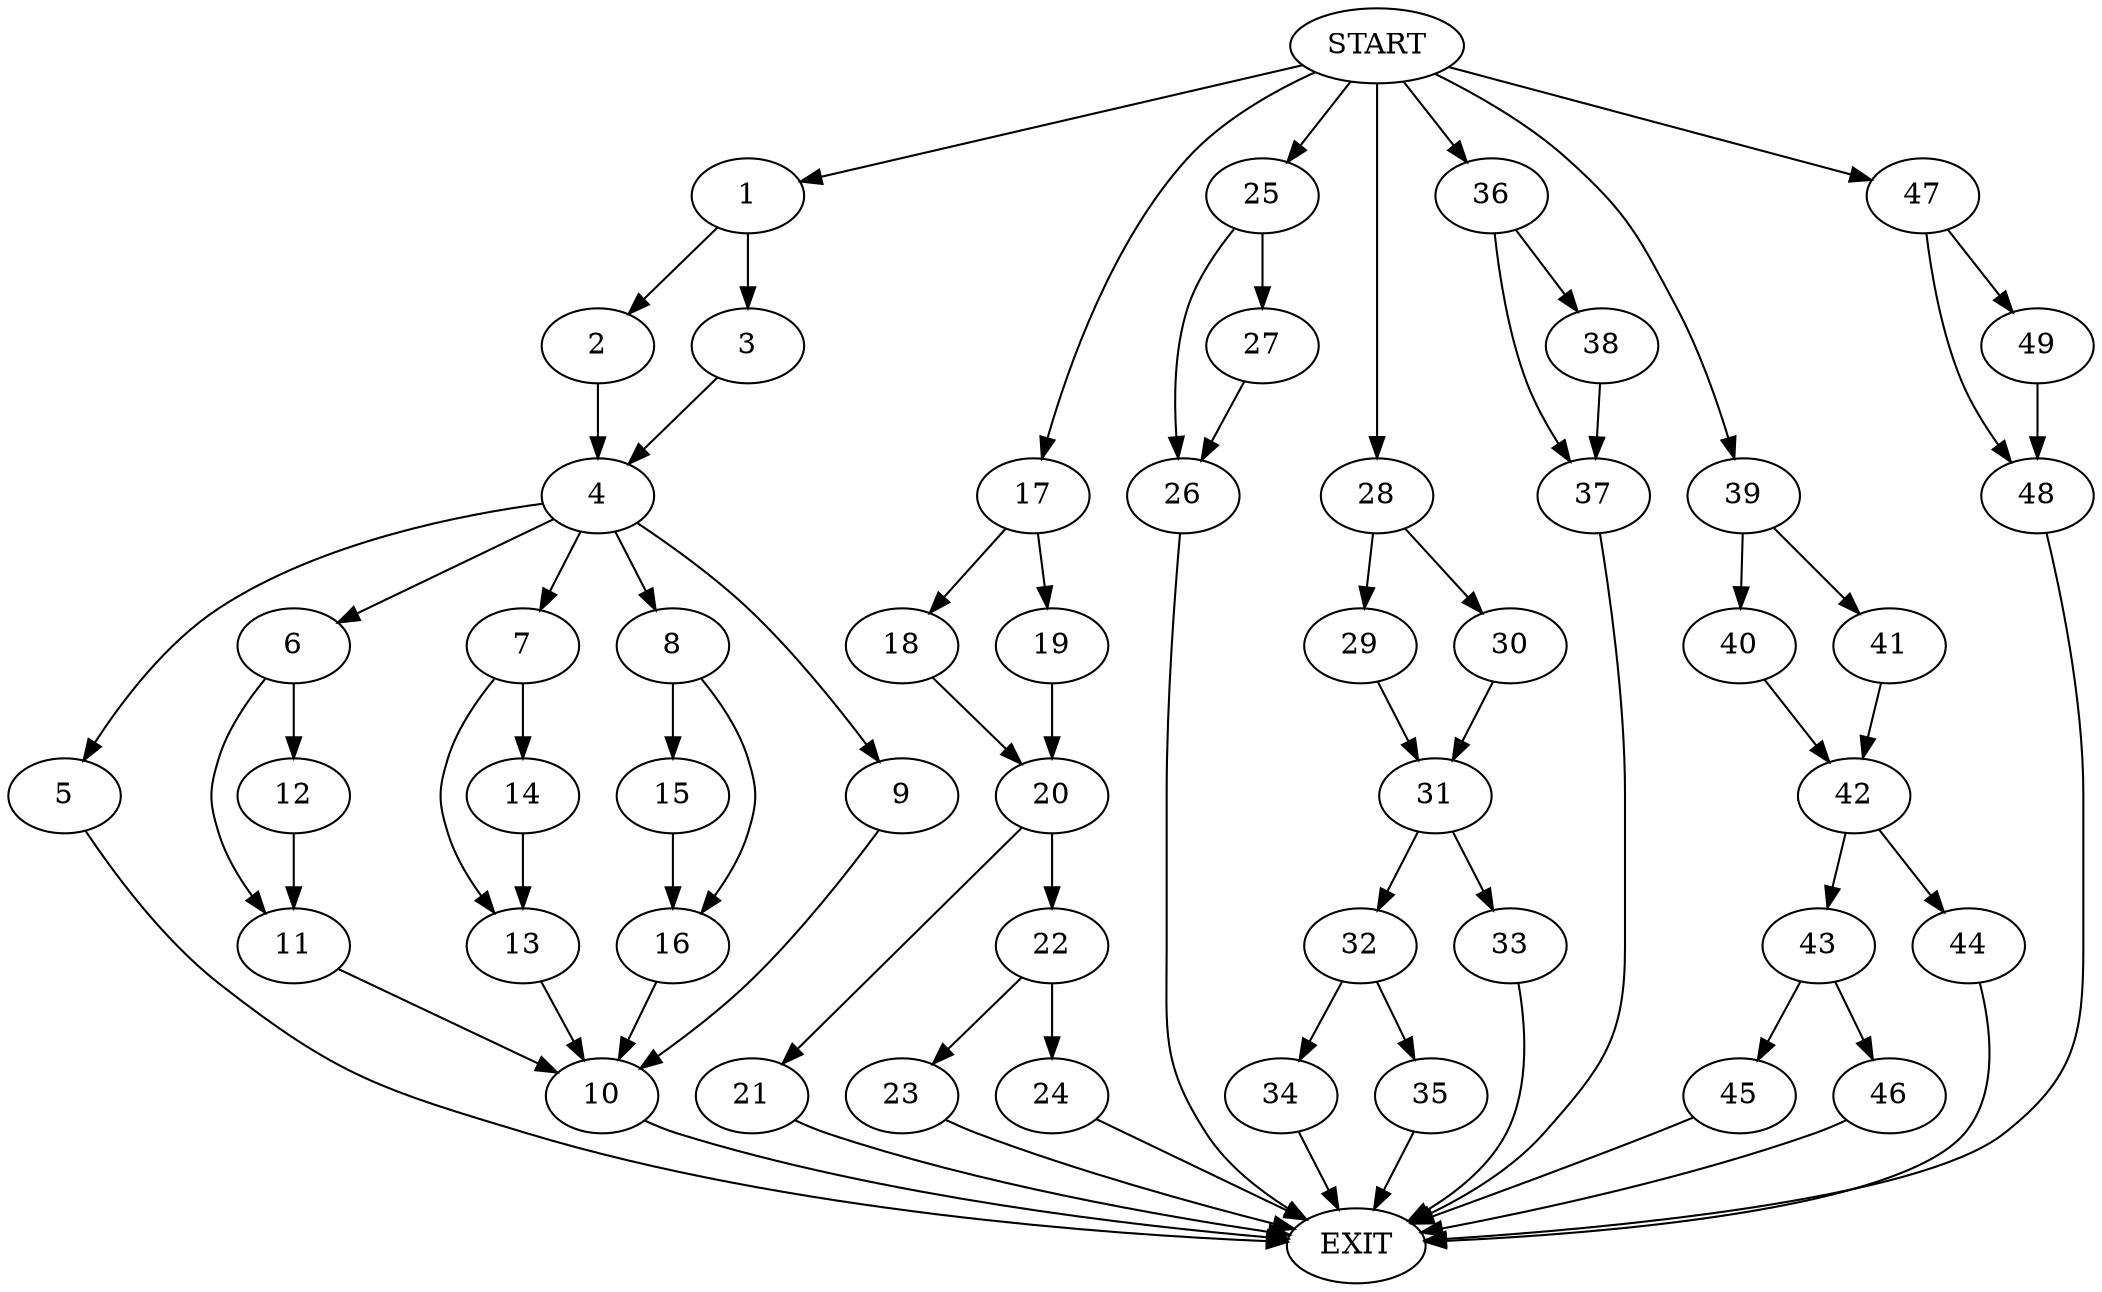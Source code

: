 digraph {
0 [label="START"]
50 [label="EXIT"]
0 -> 1
1 -> 2
1 -> 3
3 -> 4
2 -> 4
4 -> 5
4 -> 6
4 -> 7
4 -> 8
4 -> 9
5 -> 50
9 -> 10
6 -> 11
6 -> 12
7 -> 13
7 -> 14
8 -> 15
8 -> 16
11 -> 10
12 -> 11
0 -> 17
17 -> 18
17 -> 19
18 -> 20
19 -> 20
20 -> 21
20 -> 22
21 -> 50
22 -> 23
22 -> 24
23 -> 50
24 -> 50
0 -> 25
25 -> 26
25 -> 27
27 -> 26
26 -> 50
10 -> 50
13 -> 10
14 -> 13
0 -> 28
28 -> 29
28 -> 30
30 -> 31
29 -> 31
31 -> 32
31 -> 33
33 -> 50
32 -> 34
32 -> 35
34 -> 50
35 -> 50
0 -> 36
36 -> 37
36 -> 38
37 -> 50
38 -> 37
16 -> 10
15 -> 16
0 -> 39
39 -> 40
39 -> 41
41 -> 42
40 -> 42
42 -> 43
42 -> 44
43 -> 45
43 -> 46
44 -> 50
45 -> 50
46 -> 50
0 -> 47
47 -> 48
47 -> 49
49 -> 48
48 -> 50
}
